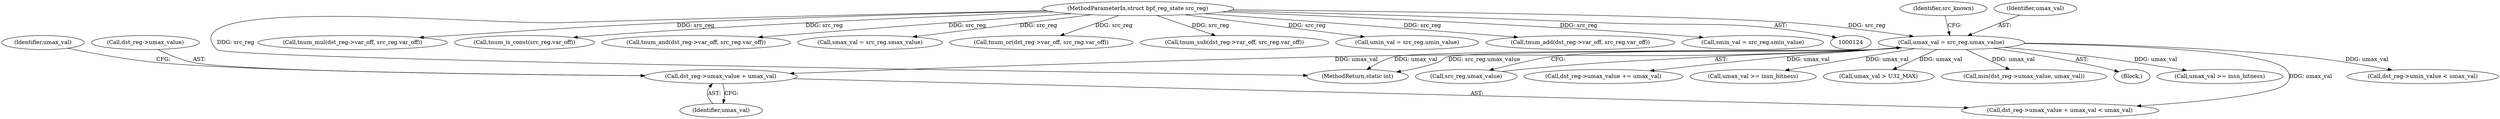 digraph "0_linux_bb7f0f989ca7de1153bd128a40a71709e339fa03_0@pointer" {
"1000261" [label="(Call,dst_reg->umax_value + umax_val)"];
"1000175" [label="(Call,umax_val = src_reg.umax_value)"];
"1000128" [label="(MethodParameterIn,struct bpf_reg_state src_reg)"];
"1000265" [label="(Identifier,umax_val)"];
"1000339" [label="(Call,dst_reg->umin_value < umax_val)"];
"1000175" [label="(Call,umax_val = src_reg.umax_value)"];
"1000803" [label="(MethodReturn,static int)"];
"1000384" [label="(Call,tnum_mul(dst_reg->var_off, src_reg.var_off))"];
"1000262" [label="(Call,dst_reg->umax_value)"];
"1000177" [label="(Call,src_reg.umax_value)"];
"1000182" [label="(Call,tnum_is_const(src_reg.var_off))"];
"1000491" [label="(Call,tnum_and(dst_reg->var_off, src_reg.var_off))"];
"1000181" [label="(Identifier,src_known)"];
"1000285" [label="(Call,dst_reg->umax_value += umax_val)"];
"1000261" [label="(Call,dst_reg->umax_value + umax_val)"];
"1000165" [label="(Call,smax_val = src_reg.smax_value)"];
"1000721" [label="(Call,umax_val >= insn_bitness)"];
"1000580" [label="(Call,tnum_or(dst_reg->var_off, src_reg.var_off))"];
"1000371" [label="(Call,tnum_sub(dst_reg->var_off, src_reg.var_off))"];
"1000409" [label="(Call,umax_val > U32_MAX)"];
"1000170" [label="(Call,umin_val = src_reg.umin_value)"];
"1000511" [label="(Call,min(dst_reg->umax_value, umax_val))"];
"1000176" [label="(Identifier,umax_val)"];
"1000260" [label="(Call,dst_reg->umax_value + umax_val < umax_val)"];
"1000129" [label="(Block,)"];
"1000653" [label="(Call,umax_val >= insn_bitness)"];
"1000294" [label="(Call,tnum_add(dst_reg->var_off, src_reg.var_off))"];
"1000128" [label="(MethodParameterIn,struct bpf_reg_state src_reg)"];
"1000160" [label="(Call,smin_val = src_reg.smin_value)"];
"1000266" [label="(Identifier,umax_val)"];
"1000261" -> "1000260"  [label="AST: "];
"1000261" -> "1000265"  [label="CFG: "];
"1000262" -> "1000261"  [label="AST: "];
"1000265" -> "1000261"  [label="AST: "];
"1000266" -> "1000261"  [label="CFG: "];
"1000175" -> "1000261"  [label="DDG: umax_val"];
"1000175" -> "1000129"  [label="AST: "];
"1000175" -> "1000177"  [label="CFG: "];
"1000176" -> "1000175"  [label="AST: "];
"1000177" -> "1000175"  [label="AST: "];
"1000181" -> "1000175"  [label="CFG: "];
"1000175" -> "1000803"  [label="DDG: umax_val"];
"1000175" -> "1000803"  [label="DDG: src_reg.umax_value"];
"1000128" -> "1000175"  [label="DDG: src_reg"];
"1000175" -> "1000260"  [label="DDG: umax_val"];
"1000175" -> "1000285"  [label="DDG: umax_val"];
"1000175" -> "1000339"  [label="DDG: umax_val"];
"1000175" -> "1000409"  [label="DDG: umax_val"];
"1000175" -> "1000511"  [label="DDG: umax_val"];
"1000175" -> "1000653"  [label="DDG: umax_val"];
"1000175" -> "1000721"  [label="DDG: umax_val"];
"1000128" -> "1000124"  [label="AST: "];
"1000128" -> "1000803"  [label="DDG: src_reg"];
"1000128" -> "1000160"  [label="DDG: src_reg"];
"1000128" -> "1000165"  [label="DDG: src_reg"];
"1000128" -> "1000170"  [label="DDG: src_reg"];
"1000128" -> "1000182"  [label="DDG: src_reg"];
"1000128" -> "1000294"  [label="DDG: src_reg"];
"1000128" -> "1000371"  [label="DDG: src_reg"];
"1000128" -> "1000384"  [label="DDG: src_reg"];
"1000128" -> "1000491"  [label="DDG: src_reg"];
"1000128" -> "1000580"  [label="DDG: src_reg"];
}
